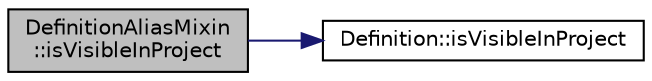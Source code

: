 digraph "DefinitionAliasMixin::isVisibleInProject"
{
 // LATEX_PDF_SIZE
  edge [fontname="Helvetica",fontsize="10",labelfontname="Helvetica",labelfontsize="10"];
  node [fontname="Helvetica",fontsize="10",shape=record];
  rankdir="LR";
  Node1 [label="DefinitionAliasMixin\l::isVisibleInProject",height=0.2,width=0.4,color="black", fillcolor="grey75", style="filled", fontcolor="black",tooltip=" "];
  Node1 -> Node2 [color="midnightblue",fontsize="10",style="solid"];
  Node2 [label="Definition::isVisibleInProject",height=0.2,width=0.4,color="black", fillcolor="white", style="filled",URL="$classDefinition.html#a200c0d64443b185d2fc234805213b75f",tooltip=" "];
}
